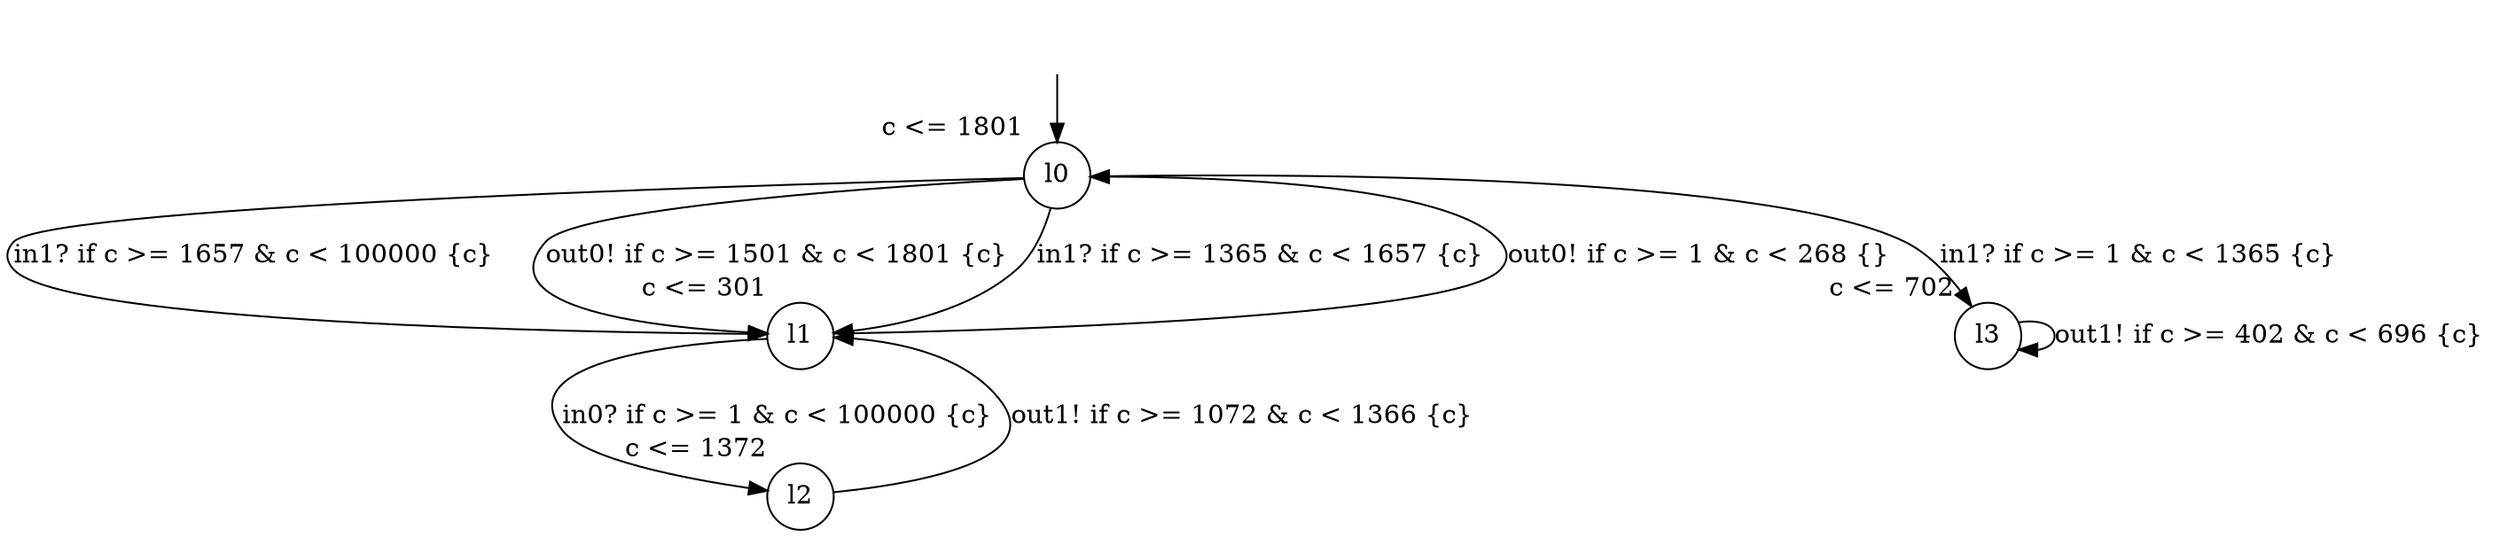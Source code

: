 digraph g {
__start0 [label="" shape="none"];
l0 [shape="circle" margin=0 label="l0", xlabel="c <= 1801"];
l1 [shape="circle" margin=0 label="l1", xlabel="c <= 301"];
l2 [shape="circle" margin=0 label="l2", xlabel="c <= 1372"];
l3 [shape="circle" margin=0 label="l3", xlabel="c <= 702"];
l0 -> l1 [label="in1? if c >= 1657 & c < 100000 {c} "];
l0 -> l1 [label="out0! if c >= 1501 & c < 1801 {c} "];
l0 -> l1 [label="in1? if c >= 1365 & c < 1657 {c} "];
l0 -> l3 [label="in1? if c >= 1 & c < 1365 {c} "];
l1 -> l2 [label="in0? if c >= 1 & c < 100000 {c} "];
l1 -> l0 [label="out0! if c >= 1 & c < 268 {} "];
l2 -> l1 [label="out1! if c >= 1072 & c < 1366 {c} "];
l3 -> l3 [label="out1! if c >= 402 & c < 696 {c} "];
__start0 -> l0;
}
